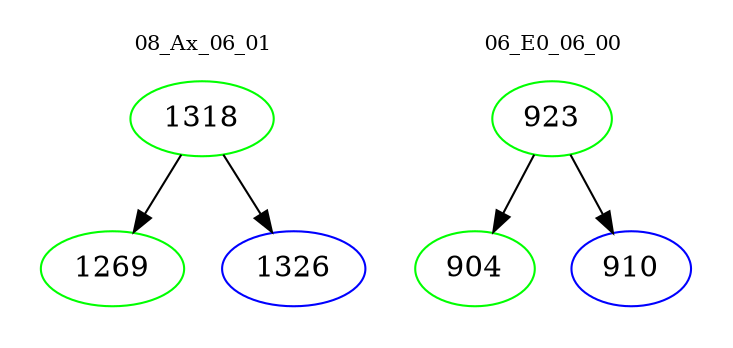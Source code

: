 digraph{
subgraph cluster_0 {
color = white
label = "08_Ax_06_01";
fontsize=10;
T0_1318 [label="1318", color="green"]
T0_1318 -> T0_1269 [color="black"]
T0_1269 [label="1269", color="green"]
T0_1318 -> T0_1326 [color="black"]
T0_1326 [label="1326", color="blue"]
}
subgraph cluster_1 {
color = white
label = "06_E0_06_00";
fontsize=10;
T1_923 [label="923", color="green"]
T1_923 -> T1_904 [color="black"]
T1_904 [label="904", color="green"]
T1_923 -> T1_910 [color="black"]
T1_910 [label="910", color="blue"]
}
}
